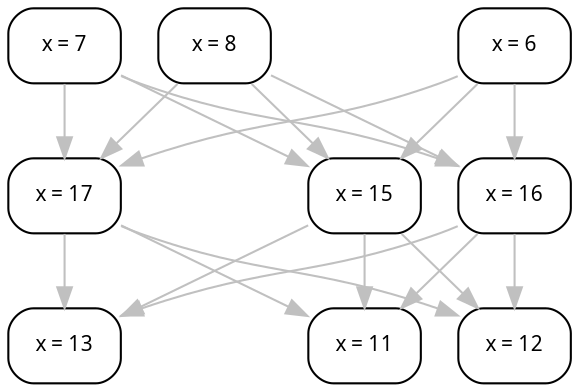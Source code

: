 digraph expr_graph {
    graph[bgcolor=white, margin=0];
    node[shape=box, style=rounded, fontname=sans, fontsize=10, penwidth=1];
    edge[penwidth=1, color=grey];
    0.0[label = "x = 5", style=invis];
    0.1[label = "x = 6"];
    0.2[label = "x = 7"];
    0.3[label = "x = 8"];
    1.0[label = "x = 15"];
    1.1[label = "x = 16"];
    1.2[label = "x = 17"];
    1.3[label = "x = 18", style=invis];
    2.0[label = "x = 11"];
    2.1[label = "x = 12"];
    2.2[label = "x = 13"];
    2.3[label = "x = 14", style=invis];
    0.0 -> 1.0[style=invis]
    0.0 -> 1.1[style=invis]
    0.0 -> 1.2[style=invis]
    0.0 -> 1.3[style=invis]
    0.1 -> 1.0
    0.1 -> 1.1
    0.1 -> 1.2
    0.1 -> 1.3[style=invis]
    0.2 -> 1.0
    0.2 -> 1.1
    0.2 -> 1.2
    0.2 -> 1.3[style=invis]
	0.3 -> 1.0
    0.3 -> 1.1
    0.3 -> 1.2
    0.3 -> 1.3[style=invis]

    1.0 -> 2.0
    1.0 -> 2.1
    1.0 -> 2.2
    1.0 -> 2.3[style=invis]
    1.1 -> 2.0
    1.1 -> 2.1
    1.1 -> 2.2
    1.1 -> 2.3[style=invis]
    1.2 -> 2.0
    1.2 -> 2.1
    1.2 -> 2.2
    1.2 -> 2.3[style=invis]
	1.3 -> 2.0[style=invis]
    1.3 -> 2.1[style=invis]
    1.3 -> 2.2[style=invis]
    1.3 -> 2.3[style=invis] 
}
